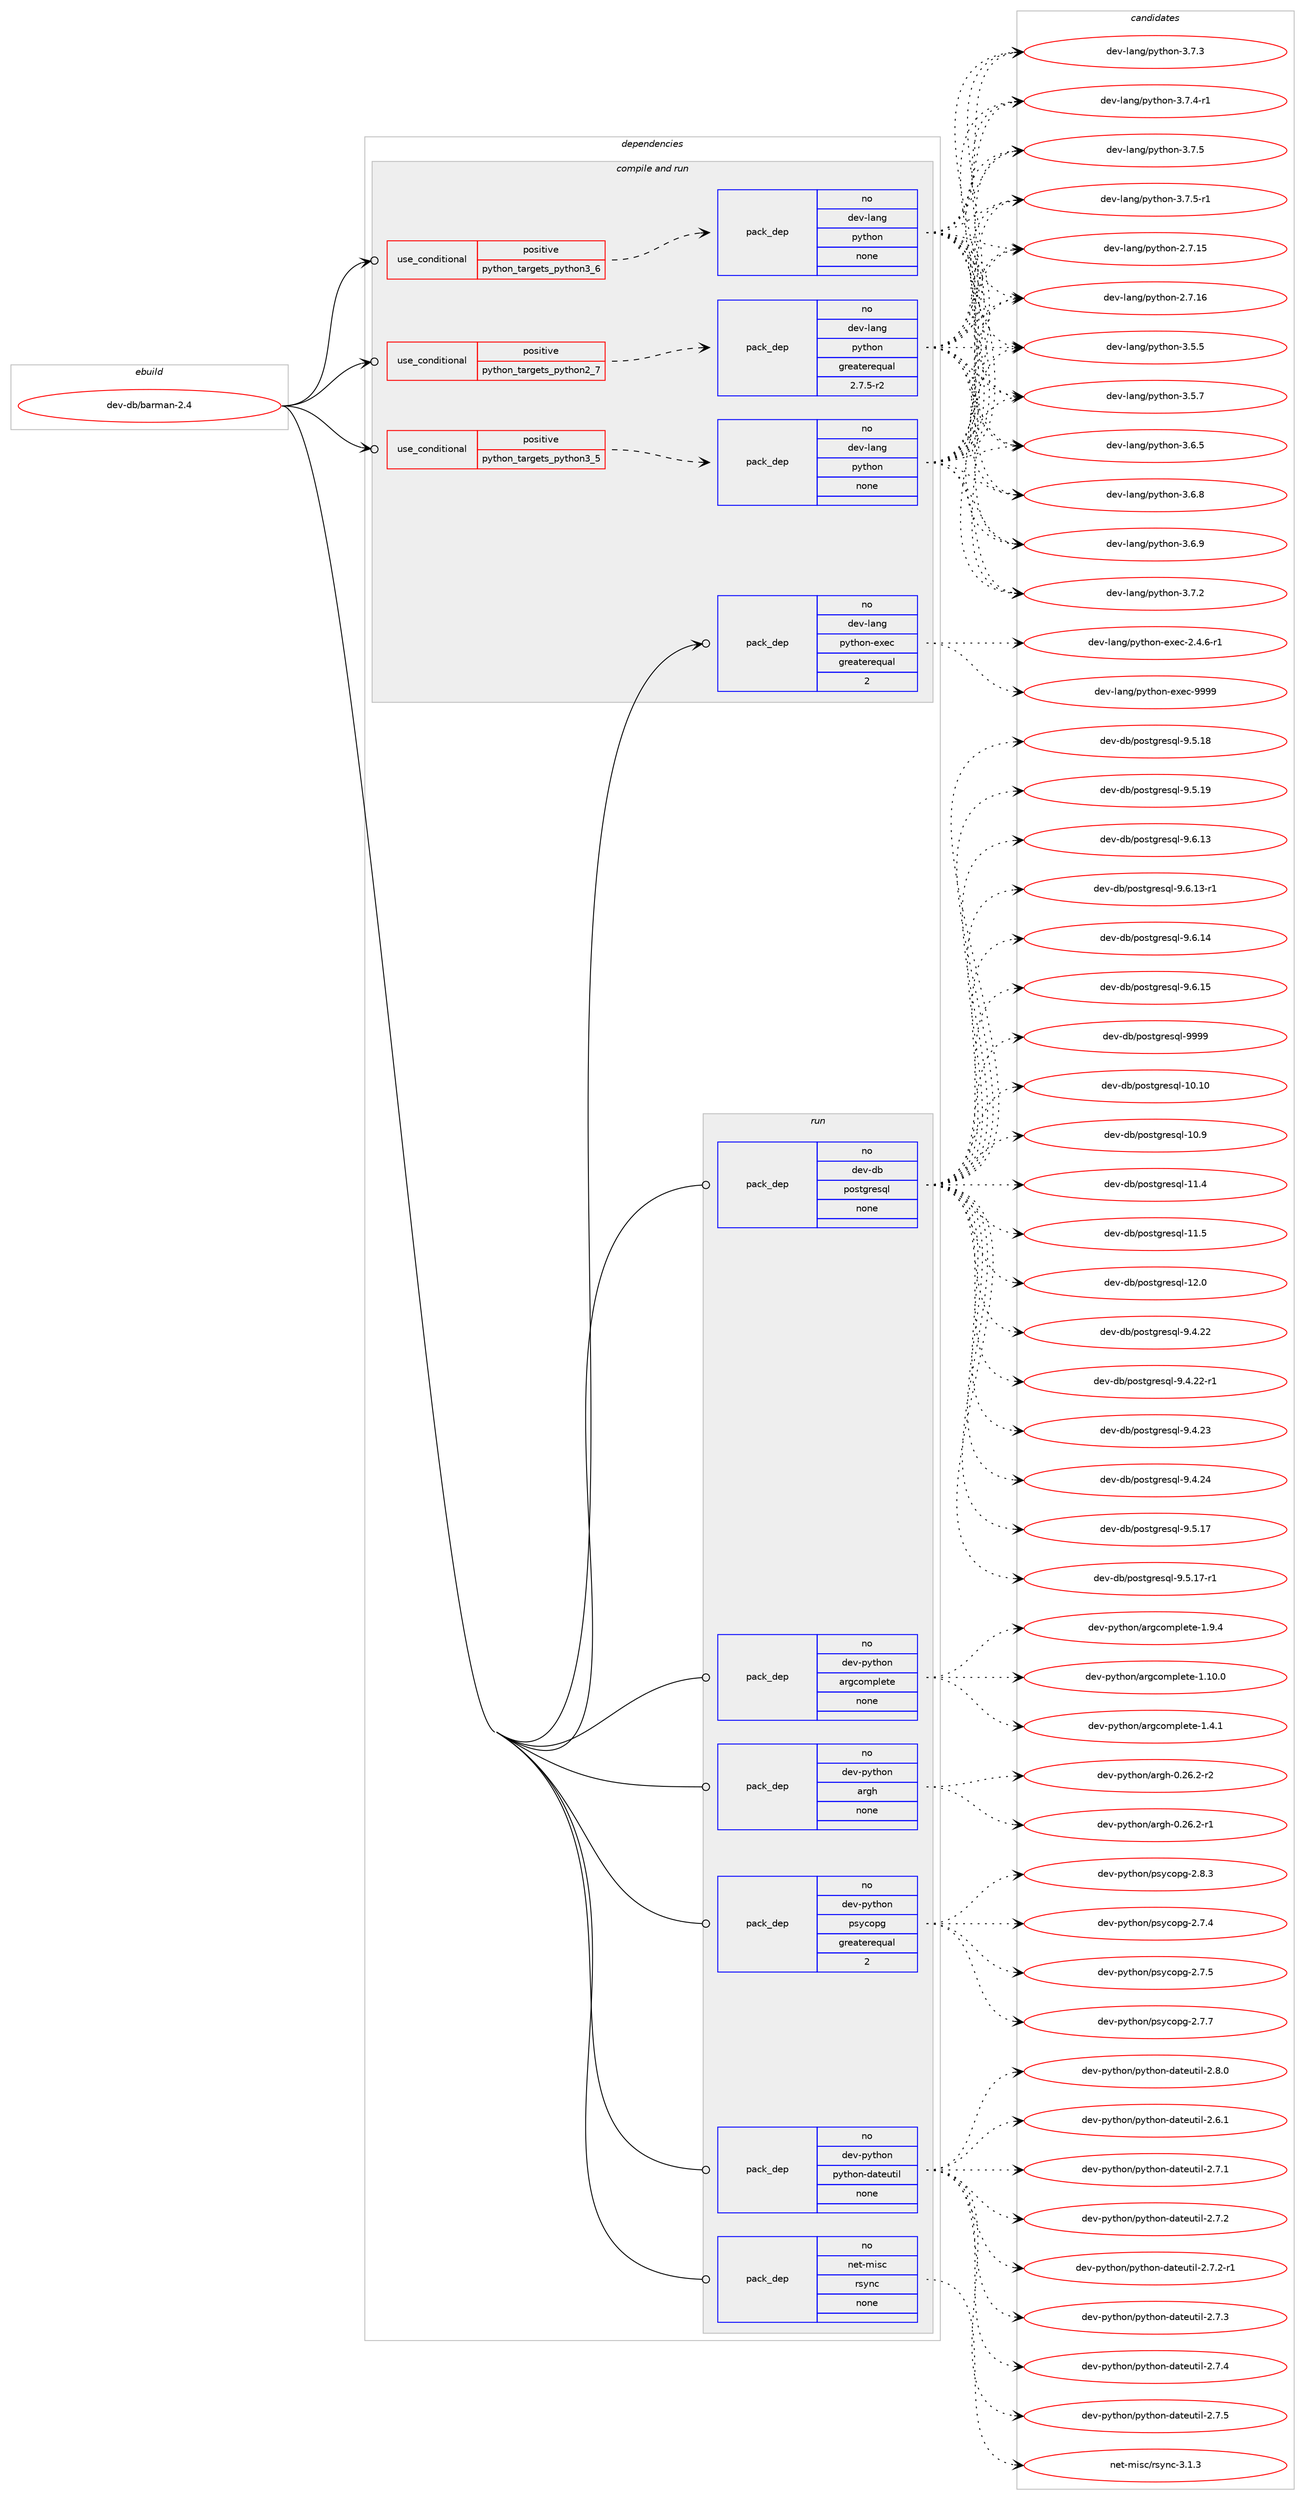 digraph prolog {

# *************
# Graph options
# *************

newrank=true;
concentrate=true;
compound=true;
graph [rankdir=LR,fontname=Helvetica,fontsize=10,ranksep=1.5];#, ranksep=2.5, nodesep=0.2];
edge  [arrowhead=vee];
node  [fontname=Helvetica,fontsize=10];

# **********
# The ebuild
# **********

subgraph cluster_leftcol {
color=gray;
rank=same;
label=<<i>ebuild</i>>;
id [label="dev-db/barman-2.4", color=red, width=4, href="../dev-db/barman-2.4.svg"];
}

# ****************
# The dependencies
# ****************

subgraph cluster_midcol {
color=gray;
label=<<i>dependencies</i>>;
subgraph cluster_compile {
fillcolor="#eeeeee";
style=filled;
label=<<i>compile</i>>;
}
subgraph cluster_compileandrun {
fillcolor="#eeeeee";
style=filled;
label=<<i>compile and run</i>>;
subgraph cond122470 {
dependency517510 [label=<<TABLE BORDER="0" CELLBORDER="1" CELLSPACING="0" CELLPADDING="4"><TR><TD ROWSPAN="3" CELLPADDING="10">use_conditional</TD></TR><TR><TD>positive</TD></TR><TR><TD>python_targets_python2_7</TD></TR></TABLE>>, shape=none, color=red];
subgraph pack385449 {
dependency517511 [label=<<TABLE BORDER="0" CELLBORDER="1" CELLSPACING="0" CELLPADDING="4" WIDTH="220"><TR><TD ROWSPAN="6" CELLPADDING="30">pack_dep</TD></TR><TR><TD WIDTH="110">no</TD></TR><TR><TD>dev-lang</TD></TR><TR><TD>python</TD></TR><TR><TD>greaterequal</TD></TR><TR><TD>2.7.5-r2</TD></TR></TABLE>>, shape=none, color=blue];
}
dependency517510:e -> dependency517511:w [weight=20,style="dashed",arrowhead="vee"];
}
id:e -> dependency517510:w [weight=20,style="solid",arrowhead="odotvee"];
subgraph cond122471 {
dependency517512 [label=<<TABLE BORDER="0" CELLBORDER="1" CELLSPACING="0" CELLPADDING="4"><TR><TD ROWSPAN="3" CELLPADDING="10">use_conditional</TD></TR><TR><TD>positive</TD></TR><TR><TD>python_targets_python3_5</TD></TR></TABLE>>, shape=none, color=red];
subgraph pack385450 {
dependency517513 [label=<<TABLE BORDER="0" CELLBORDER="1" CELLSPACING="0" CELLPADDING="4" WIDTH="220"><TR><TD ROWSPAN="6" CELLPADDING="30">pack_dep</TD></TR><TR><TD WIDTH="110">no</TD></TR><TR><TD>dev-lang</TD></TR><TR><TD>python</TD></TR><TR><TD>none</TD></TR><TR><TD></TD></TR></TABLE>>, shape=none, color=blue];
}
dependency517512:e -> dependency517513:w [weight=20,style="dashed",arrowhead="vee"];
}
id:e -> dependency517512:w [weight=20,style="solid",arrowhead="odotvee"];
subgraph cond122472 {
dependency517514 [label=<<TABLE BORDER="0" CELLBORDER="1" CELLSPACING="0" CELLPADDING="4"><TR><TD ROWSPAN="3" CELLPADDING="10">use_conditional</TD></TR><TR><TD>positive</TD></TR><TR><TD>python_targets_python3_6</TD></TR></TABLE>>, shape=none, color=red];
subgraph pack385451 {
dependency517515 [label=<<TABLE BORDER="0" CELLBORDER="1" CELLSPACING="0" CELLPADDING="4" WIDTH="220"><TR><TD ROWSPAN="6" CELLPADDING="30">pack_dep</TD></TR><TR><TD WIDTH="110">no</TD></TR><TR><TD>dev-lang</TD></TR><TR><TD>python</TD></TR><TR><TD>none</TD></TR><TR><TD></TD></TR></TABLE>>, shape=none, color=blue];
}
dependency517514:e -> dependency517515:w [weight=20,style="dashed",arrowhead="vee"];
}
id:e -> dependency517514:w [weight=20,style="solid",arrowhead="odotvee"];
subgraph pack385452 {
dependency517516 [label=<<TABLE BORDER="0" CELLBORDER="1" CELLSPACING="0" CELLPADDING="4" WIDTH="220"><TR><TD ROWSPAN="6" CELLPADDING="30">pack_dep</TD></TR><TR><TD WIDTH="110">no</TD></TR><TR><TD>dev-lang</TD></TR><TR><TD>python-exec</TD></TR><TR><TD>greaterequal</TD></TR><TR><TD>2</TD></TR></TABLE>>, shape=none, color=blue];
}
id:e -> dependency517516:w [weight=20,style="solid",arrowhead="odotvee"];
}
subgraph cluster_run {
fillcolor="#eeeeee";
style=filled;
label=<<i>run</i>>;
subgraph pack385453 {
dependency517517 [label=<<TABLE BORDER="0" CELLBORDER="1" CELLSPACING="0" CELLPADDING="4" WIDTH="220"><TR><TD ROWSPAN="6" CELLPADDING="30">pack_dep</TD></TR><TR><TD WIDTH="110">no</TD></TR><TR><TD>dev-db</TD></TR><TR><TD>postgresql</TD></TR><TR><TD>none</TD></TR><TR><TD></TD></TR></TABLE>>, shape=none, color=blue];
}
id:e -> dependency517517:w [weight=20,style="solid",arrowhead="odot"];
subgraph pack385454 {
dependency517518 [label=<<TABLE BORDER="0" CELLBORDER="1" CELLSPACING="0" CELLPADDING="4" WIDTH="220"><TR><TD ROWSPAN="6" CELLPADDING="30">pack_dep</TD></TR><TR><TD WIDTH="110">no</TD></TR><TR><TD>dev-python</TD></TR><TR><TD>argcomplete</TD></TR><TR><TD>none</TD></TR><TR><TD></TD></TR></TABLE>>, shape=none, color=blue];
}
id:e -> dependency517518:w [weight=20,style="solid",arrowhead="odot"];
subgraph pack385455 {
dependency517519 [label=<<TABLE BORDER="0" CELLBORDER="1" CELLSPACING="0" CELLPADDING="4" WIDTH="220"><TR><TD ROWSPAN="6" CELLPADDING="30">pack_dep</TD></TR><TR><TD WIDTH="110">no</TD></TR><TR><TD>dev-python</TD></TR><TR><TD>argh</TD></TR><TR><TD>none</TD></TR><TR><TD></TD></TR></TABLE>>, shape=none, color=blue];
}
id:e -> dependency517519:w [weight=20,style="solid",arrowhead="odot"];
subgraph pack385456 {
dependency517520 [label=<<TABLE BORDER="0" CELLBORDER="1" CELLSPACING="0" CELLPADDING="4" WIDTH="220"><TR><TD ROWSPAN="6" CELLPADDING="30">pack_dep</TD></TR><TR><TD WIDTH="110">no</TD></TR><TR><TD>dev-python</TD></TR><TR><TD>psycopg</TD></TR><TR><TD>greaterequal</TD></TR><TR><TD>2</TD></TR></TABLE>>, shape=none, color=blue];
}
id:e -> dependency517520:w [weight=20,style="solid",arrowhead="odot"];
subgraph pack385457 {
dependency517521 [label=<<TABLE BORDER="0" CELLBORDER="1" CELLSPACING="0" CELLPADDING="4" WIDTH="220"><TR><TD ROWSPAN="6" CELLPADDING="30">pack_dep</TD></TR><TR><TD WIDTH="110">no</TD></TR><TR><TD>dev-python</TD></TR><TR><TD>python-dateutil</TD></TR><TR><TD>none</TD></TR><TR><TD></TD></TR></TABLE>>, shape=none, color=blue];
}
id:e -> dependency517521:w [weight=20,style="solid",arrowhead="odot"];
subgraph pack385458 {
dependency517522 [label=<<TABLE BORDER="0" CELLBORDER="1" CELLSPACING="0" CELLPADDING="4" WIDTH="220"><TR><TD ROWSPAN="6" CELLPADDING="30">pack_dep</TD></TR><TR><TD WIDTH="110">no</TD></TR><TR><TD>net-misc</TD></TR><TR><TD>rsync</TD></TR><TR><TD>none</TD></TR><TR><TD></TD></TR></TABLE>>, shape=none, color=blue];
}
id:e -> dependency517522:w [weight=20,style="solid",arrowhead="odot"];
}
}

# **************
# The candidates
# **************

subgraph cluster_choices {
rank=same;
color=gray;
label=<<i>candidates</i>>;

subgraph choice385449 {
color=black;
nodesep=1;
choice10010111845108971101034711212111610411111045504655464953 [label="dev-lang/python-2.7.15", color=red, width=4,href="../dev-lang/python-2.7.15.svg"];
choice10010111845108971101034711212111610411111045504655464954 [label="dev-lang/python-2.7.16", color=red, width=4,href="../dev-lang/python-2.7.16.svg"];
choice100101118451089711010347112121116104111110455146534653 [label="dev-lang/python-3.5.5", color=red, width=4,href="../dev-lang/python-3.5.5.svg"];
choice100101118451089711010347112121116104111110455146534655 [label="dev-lang/python-3.5.7", color=red, width=4,href="../dev-lang/python-3.5.7.svg"];
choice100101118451089711010347112121116104111110455146544653 [label="dev-lang/python-3.6.5", color=red, width=4,href="../dev-lang/python-3.6.5.svg"];
choice100101118451089711010347112121116104111110455146544656 [label="dev-lang/python-3.6.8", color=red, width=4,href="../dev-lang/python-3.6.8.svg"];
choice100101118451089711010347112121116104111110455146544657 [label="dev-lang/python-3.6.9", color=red, width=4,href="../dev-lang/python-3.6.9.svg"];
choice100101118451089711010347112121116104111110455146554650 [label="dev-lang/python-3.7.2", color=red, width=4,href="../dev-lang/python-3.7.2.svg"];
choice100101118451089711010347112121116104111110455146554651 [label="dev-lang/python-3.7.3", color=red, width=4,href="../dev-lang/python-3.7.3.svg"];
choice1001011184510897110103471121211161041111104551465546524511449 [label="dev-lang/python-3.7.4-r1", color=red, width=4,href="../dev-lang/python-3.7.4-r1.svg"];
choice100101118451089711010347112121116104111110455146554653 [label="dev-lang/python-3.7.5", color=red, width=4,href="../dev-lang/python-3.7.5.svg"];
choice1001011184510897110103471121211161041111104551465546534511449 [label="dev-lang/python-3.7.5-r1", color=red, width=4,href="../dev-lang/python-3.7.5-r1.svg"];
dependency517511:e -> choice10010111845108971101034711212111610411111045504655464953:w [style=dotted,weight="100"];
dependency517511:e -> choice10010111845108971101034711212111610411111045504655464954:w [style=dotted,weight="100"];
dependency517511:e -> choice100101118451089711010347112121116104111110455146534653:w [style=dotted,weight="100"];
dependency517511:e -> choice100101118451089711010347112121116104111110455146534655:w [style=dotted,weight="100"];
dependency517511:e -> choice100101118451089711010347112121116104111110455146544653:w [style=dotted,weight="100"];
dependency517511:e -> choice100101118451089711010347112121116104111110455146544656:w [style=dotted,weight="100"];
dependency517511:e -> choice100101118451089711010347112121116104111110455146544657:w [style=dotted,weight="100"];
dependency517511:e -> choice100101118451089711010347112121116104111110455146554650:w [style=dotted,weight="100"];
dependency517511:e -> choice100101118451089711010347112121116104111110455146554651:w [style=dotted,weight="100"];
dependency517511:e -> choice1001011184510897110103471121211161041111104551465546524511449:w [style=dotted,weight="100"];
dependency517511:e -> choice100101118451089711010347112121116104111110455146554653:w [style=dotted,weight="100"];
dependency517511:e -> choice1001011184510897110103471121211161041111104551465546534511449:w [style=dotted,weight="100"];
}
subgraph choice385450 {
color=black;
nodesep=1;
choice10010111845108971101034711212111610411111045504655464953 [label="dev-lang/python-2.7.15", color=red, width=4,href="../dev-lang/python-2.7.15.svg"];
choice10010111845108971101034711212111610411111045504655464954 [label="dev-lang/python-2.7.16", color=red, width=4,href="../dev-lang/python-2.7.16.svg"];
choice100101118451089711010347112121116104111110455146534653 [label="dev-lang/python-3.5.5", color=red, width=4,href="../dev-lang/python-3.5.5.svg"];
choice100101118451089711010347112121116104111110455146534655 [label="dev-lang/python-3.5.7", color=red, width=4,href="../dev-lang/python-3.5.7.svg"];
choice100101118451089711010347112121116104111110455146544653 [label="dev-lang/python-3.6.5", color=red, width=4,href="../dev-lang/python-3.6.5.svg"];
choice100101118451089711010347112121116104111110455146544656 [label="dev-lang/python-3.6.8", color=red, width=4,href="../dev-lang/python-3.6.8.svg"];
choice100101118451089711010347112121116104111110455146544657 [label="dev-lang/python-3.6.9", color=red, width=4,href="../dev-lang/python-3.6.9.svg"];
choice100101118451089711010347112121116104111110455146554650 [label="dev-lang/python-3.7.2", color=red, width=4,href="../dev-lang/python-3.7.2.svg"];
choice100101118451089711010347112121116104111110455146554651 [label="dev-lang/python-3.7.3", color=red, width=4,href="../dev-lang/python-3.7.3.svg"];
choice1001011184510897110103471121211161041111104551465546524511449 [label="dev-lang/python-3.7.4-r1", color=red, width=4,href="../dev-lang/python-3.7.4-r1.svg"];
choice100101118451089711010347112121116104111110455146554653 [label="dev-lang/python-3.7.5", color=red, width=4,href="../dev-lang/python-3.7.5.svg"];
choice1001011184510897110103471121211161041111104551465546534511449 [label="dev-lang/python-3.7.5-r1", color=red, width=4,href="../dev-lang/python-3.7.5-r1.svg"];
dependency517513:e -> choice10010111845108971101034711212111610411111045504655464953:w [style=dotted,weight="100"];
dependency517513:e -> choice10010111845108971101034711212111610411111045504655464954:w [style=dotted,weight="100"];
dependency517513:e -> choice100101118451089711010347112121116104111110455146534653:w [style=dotted,weight="100"];
dependency517513:e -> choice100101118451089711010347112121116104111110455146534655:w [style=dotted,weight="100"];
dependency517513:e -> choice100101118451089711010347112121116104111110455146544653:w [style=dotted,weight="100"];
dependency517513:e -> choice100101118451089711010347112121116104111110455146544656:w [style=dotted,weight="100"];
dependency517513:e -> choice100101118451089711010347112121116104111110455146544657:w [style=dotted,weight="100"];
dependency517513:e -> choice100101118451089711010347112121116104111110455146554650:w [style=dotted,weight="100"];
dependency517513:e -> choice100101118451089711010347112121116104111110455146554651:w [style=dotted,weight="100"];
dependency517513:e -> choice1001011184510897110103471121211161041111104551465546524511449:w [style=dotted,weight="100"];
dependency517513:e -> choice100101118451089711010347112121116104111110455146554653:w [style=dotted,weight="100"];
dependency517513:e -> choice1001011184510897110103471121211161041111104551465546534511449:w [style=dotted,weight="100"];
}
subgraph choice385451 {
color=black;
nodesep=1;
choice10010111845108971101034711212111610411111045504655464953 [label="dev-lang/python-2.7.15", color=red, width=4,href="../dev-lang/python-2.7.15.svg"];
choice10010111845108971101034711212111610411111045504655464954 [label="dev-lang/python-2.7.16", color=red, width=4,href="../dev-lang/python-2.7.16.svg"];
choice100101118451089711010347112121116104111110455146534653 [label="dev-lang/python-3.5.5", color=red, width=4,href="../dev-lang/python-3.5.5.svg"];
choice100101118451089711010347112121116104111110455146534655 [label="dev-lang/python-3.5.7", color=red, width=4,href="../dev-lang/python-3.5.7.svg"];
choice100101118451089711010347112121116104111110455146544653 [label="dev-lang/python-3.6.5", color=red, width=4,href="../dev-lang/python-3.6.5.svg"];
choice100101118451089711010347112121116104111110455146544656 [label="dev-lang/python-3.6.8", color=red, width=4,href="../dev-lang/python-3.6.8.svg"];
choice100101118451089711010347112121116104111110455146544657 [label="dev-lang/python-3.6.9", color=red, width=4,href="../dev-lang/python-3.6.9.svg"];
choice100101118451089711010347112121116104111110455146554650 [label="dev-lang/python-3.7.2", color=red, width=4,href="../dev-lang/python-3.7.2.svg"];
choice100101118451089711010347112121116104111110455146554651 [label="dev-lang/python-3.7.3", color=red, width=4,href="../dev-lang/python-3.7.3.svg"];
choice1001011184510897110103471121211161041111104551465546524511449 [label="dev-lang/python-3.7.4-r1", color=red, width=4,href="../dev-lang/python-3.7.4-r1.svg"];
choice100101118451089711010347112121116104111110455146554653 [label="dev-lang/python-3.7.5", color=red, width=4,href="../dev-lang/python-3.7.5.svg"];
choice1001011184510897110103471121211161041111104551465546534511449 [label="dev-lang/python-3.7.5-r1", color=red, width=4,href="../dev-lang/python-3.7.5-r1.svg"];
dependency517515:e -> choice10010111845108971101034711212111610411111045504655464953:w [style=dotted,weight="100"];
dependency517515:e -> choice10010111845108971101034711212111610411111045504655464954:w [style=dotted,weight="100"];
dependency517515:e -> choice100101118451089711010347112121116104111110455146534653:w [style=dotted,weight="100"];
dependency517515:e -> choice100101118451089711010347112121116104111110455146534655:w [style=dotted,weight="100"];
dependency517515:e -> choice100101118451089711010347112121116104111110455146544653:w [style=dotted,weight="100"];
dependency517515:e -> choice100101118451089711010347112121116104111110455146544656:w [style=dotted,weight="100"];
dependency517515:e -> choice100101118451089711010347112121116104111110455146544657:w [style=dotted,weight="100"];
dependency517515:e -> choice100101118451089711010347112121116104111110455146554650:w [style=dotted,weight="100"];
dependency517515:e -> choice100101118451089711010347112121116104111110455146554651:w [style=dotted,weight="100"];
dependency517515:e -> choice1001011184510897110103471121211161041111104551465546524511449:w [style=dotted,weight="100"];
dependency517515:e -> choice100101118451089711010347112121116104111110455146554653:w [style=dotted,weight="100"];
dependency517515:e -> choice1001011184510897110103471121211161041111104551465546534511449:w [style=dotted,weight="100"];
}
subgraph choice385452 {
color=black;
nodesep=1;
choice10010111845108971101034711212111610411111045101120101994550465246544511449 [label="dev-lang/python-exec-2.4.6-r1", color=red, width=4,href="../dev-lang/python-exec-2.4.6-r1.svg"];
choice10010111845108971101034711212111610411111045101120101994557575757 [label="dev-lang/python-exec-9999", color=red, width=4,href="../dev-lang/python-exec-9999.svg"];
dependency517516:e -> choice10010111845108971101034711212111610411111045101120101994550465246544511449:w [style=dotted,weight="100"];
dependency517516:e -> choice10010111845108971101034711212111610411111045101120101994557575757:w [style=dotted,weight="100"];
}
subgraph choice385453 {
color=black;
nodesep=1;
choice100101118451009847112111115116103114101115113108454948464948 [label="dev-db/postgresql-10.10", color=red, width=4,href="../dev-db/postgresql-10.10.svg"];
choice1001011184510098471121111151161031141011151131084549484657 [label="dev-db/postgresql-10.9", color=red, width=4,href="../dev-db/postgresql-10.9.svg"];
choice1001011184510098471121111151161031141011151131084549494652 [label="dev-db/postgresql-11.4", color=red, width=4,href="../dev-db/postgresql-11.4.svg"];
choice1001011184510098471121111151161031141011151131084549494653 [label="dev-db/postgresql-11.5", color=red, width=4,href="../dev-db/postgresql-11.5.svg"];
choice1001011184510098471121111151161031141011151131084549504648 [label="dev-db/postgresql-12.0", color=red, width=4,href="../dev-db/postgresql-12.0.svg"];
choice10010111845100984711211111511610311410111511310845574652465050 [label="dev-db/postgresql-9.4.22", color=red, width=4,href="../dev-db/postgresql-9.4.22.svg"];
choice100101118451009847112111115116103114101115113108455746524650504511449 [label="dev-db/postgresql-9.4.22-r1", color=red, width=4,href="../dev-db/postgresql-9.4.22-r1.svg"];
choice10010111845100984711211111511610311410111511310845574652465051 [label="dev-db/postgresql-9.4.23", color=red, width=4,href="../dev-db/postgresql-9.4.23.svg"];
choice10010111845100984711211111511610311410111511310845574652465052 [label="dev-db/postgresql-9.4.24", color=red, width=4,href="../dev-db/postgresql-9.4.24.svg"];
choice10010111845100984711211111511610311410111511310845574653464955 [label="dev-db/postgresql-9.5.17", color=red, width=4,href="../dev-db/postgresql-9.5.17.svg"];
choice100101118451009847112111115116103114101115113108455746534649554511449 [label="dev-db/postgresql-9.5.17-r1", color=red, width=4,href="../dev-db/postgresql-9.5.17-r1.svg"];
choice10010111845100984711211111511610311410111511310845574653464956 [label="dev-db/postgresql-9.5.18", color=red, width=4,href="../dev-db/postgresql-9.5.18.svg"];
choice10010111845100984711211111511610311410111511310845574653464957 [label="dev-db/postgresql-9.5.19", color=red, width=4,href="../dev-db/postgresql-9.5.19.svg"];
choice10010111845100984711211111511610311410111511310845574654464951 [label="dev-db/postgresql-9.6.13", color=red, width=4,href="../dev-db/postgresql-9.6.13.svg"];
choice100101118451009847112111115116103114101115113108455746544649514511449 [label="dev-db/postgresql-9.6.13-r1", color=red, width=4,href="../dev-db/postgresql-9.6.13-r1.svg"];
choice10010111845100984711211111511610311410111511310845574654464952 [label="dev-db/postgresql-9.6.14", color=red, width=4,href="../dev-db/postgresql-9.6.14.svg"];
choice10010111845100984711211111511610311410111511310845574654464953 [label="dev-db/postgresql-9.6.15", color=red, width=4,href="../dev-db/postgresql-9.6.15.svg"];
choice1001011184510098471121111151161031141011151131084557575757 [label="dev-db/postgresql-9999", color=red, width=4,href="../dev-db/postgresql-9999.svg"];
dependency517517:e -> choice100101118451009847112111115116103114101115113108454948464948:w [style=dotted,weight="100"];
dependency517517:e -> choice1001011184510098471121111151161031141011151131084549484657:w [style=dotted,weight="100"];
dependency517517:e -> choice1001011184510098471121111151161031141011151131084549494652:w [style=dotted,weight="100"];
dependency517517:e -> choice1001011184510098471121111151161031141011151131084549494653:w [style=dotted,weight="100"];
dependency517517:e -> choice1001011184510098471121111151161031141011151131084549504648:w [style=dotted,weight="100"];
dependency517517:e -> choice10010111845100984711211111511610311410111511310845574652465050:w [style=dotted,weight="100"];
dependency517517:e -> choice100101118451009847112111115116103114101115113108455746524650504511449:w [style=dotted,weight="100"];
dependency517517:e -> choice10010111845100984711211111511610311410111511310845574652465051:w [style=dotted,weight="100"];
dependency517517:e -> choice10010111845100984711211111511610311410111511310845574652465052:w [style=dotted,weight="100"];
dependency517517:e -> choice10010111845100984711211111511610311410111511310845574653464955:w [style=dotted,weight="100"];
dependency517517:e -> choice100101118451009847112111115116103114101115113108455746534649554511449:w [style=dotted,weight="100"];
dependency517517:e -> choice10010111845100984711211111511610311410111511310845574653464956:w [style=dotted,weight="100"];
dependency517517:e -> choice10010111845100984711211111511610311410111511310845574653464957:w [style=dotted,weight="100"];
dependency517517:e -> choice10010111845100984711211111511610311410111511310845574654464951:w [style=dotted,weight="100"];
dependency517517:e -> choice100101118451009847112111115116103114101115113108455746544649514511449:w [style=dotted,weight="100"];
dependency517517:e -> choice10010111845100984711211111511610311410111511310845574654464952:w [style=dotted,weight="100"];
dependency517517:e -> choice10010111845100984711211111511610311410111511310845574654464953:w [style=dotted,weight="100"];
dependency517517:e -> choice1001011184510098471121111151161031141011151131084557575757:w [style=dotted,weight="100"];
}
subgraph choice385454 {
color=black;
nodesep=1;
choice1001011184511212111610411111047971141039911110911210810111610145494649484648 [label="dev-python/argcomplete-1.10.0", color=red, width=4,href="../dev-python/argcomplete-1.10.0.svg"];
choice10010111845112121116104111110479711410399111109112108101116101454946524649 [label="dev-python/argcomplete-1.4.1", color=red, width=4,href="../dev-python/argcomplete-1.4.1.svg"];
choice10010111845112121116104111110479711410399111109112108101116101454946574652 [label="dev-python/argcomplete-1.9.4", color=red, width=4,href="../dev-python/argcomplete-1.9.4.svg"];
dependency517518:e -> choice1001011184511212111610411111047971141039911110911210810111610145494649484648:w [style=dotted,weight="100"];
dependency517518:e -> choice10010111845112121116104111110479711410399111109112108101116101454946524649:w [style=dotted,weight="100"];
dependency517518:e -> choice10010111845112121116104111110479711410399111109112108101116101454946574652:w [style=dotted,weight="100"];
}
subgraph choice385455 {
color=black;
nodesep=1;
choice100101118451121211161041111104797114103104454846505446504511449 [label="dev-python/argh-0.26.2-r1", color=red, width=4,href="../dev-python/argh-0.26.2-r1.svg"];
choice100101118451121211161041111104797114103104454846505446504511450 [label="dev-python/argh-0.26.2-r2", color=red, width=4,href="../dev-python/argh-0.26.2-r2.svg"];
dependency517519:e -> choice100101118451121211161041111104797114103104454846505446504511449:w [style=dotted,weight="100"];
dependency517519:e -> choice100101118451121211161041111104797114103104454846505446504511450:w [style=dotted,weight="100"];
}
subgraph choice385456 {
color=black;
nodesep=1;
choice100101118451121211161041111104711211512199111112103455046554652 [label="dev-python/psycopg-2.7.4", color=red, width=4,href="../dev-python/psycopg-2.7.4.svg"];
choice100101118451121211161041111104711211512199111112103455046554653 [label="dev-python/psycopg-2.7.5", color=red, width=4,href="../dev-python/psycopg-2.7.5.svg"];
choice100101118451121211161041111104711211512199111112103455046554655 [label="dev-python/psycopg-2.7.7", color=red, width=4,href="../dev-python/psycopg-2.7.7.svg"];
choice100101118451121211161041111104711211512199111112103455046564651 [label="dev-python/psycopg-2.8.3", color=red, width=4,href="../dev-python/psycopg-2.8.3.svg"];
dependency517520:e -> choice100101118451121211161041111104711211512199111112103455046554652:w [style=dotted,weight="100"];
dependency517520:e -> choice100101118451121211161041111104711211512199111112103455046554653:w [style=dotted,weight="100"];
dependency517520:e -> choice100101118451121211161041111104711211512199111112103455046554655:w [style=dotted,weight="100"];
dependency517520:e -> choice100101118451121211161041111104711211512199111112103455046564651:w [style=dotted,weight="100"];
}
subgraph choice385457 {
color=black;
nodesep=1;
choice10010111845112121116104111110471121211161041111104510097116101117116105108455046544649 [label="dev-python/python-dateutil-2.6.1", color=red, width=4,href="../dev-python/python-dateutil-2.6.1.svg"];
choice10010111845112121116104111110471121211161041111104510097116101117116105108455046554649 [label="dev-python/python-dateutil-2.7.1", color=red, width=4,href="../dev-python/python-dateutil-2.7.1.svg"];
choice10010111845112121116104111110471121211161041111104510097116101117116105108455046554650 [label="dev-python/python-dateutil-2.7.2", color=red, width=4,href="../dev-python/python-dateutil-2.7.2.svg"];
choice100101118451121211161041111104711212111610411111045100971161011171161051084550465546504511449 [label="dev-python/python-dateutil-2.7.2-r1", color=red, width=4,href="../dev-python/python-dateutil-2.7.2-r1.svg"];
choice10010111845112121116104111110471121211161041111104510097116101117116105108455046554651 [label="dev-python/python-dateutil-2.7.3", color=red, width=4,href="../dev-python/python-dateutil-2.7.3.svg"];
choice10010111845112121116104111110471121211161041111104510097116101117116105108455046554652 [label="dev-python/python-dateutil-2.7.4", color=red, width=4,href="../dev-python/python-dateutil-2.7.4.svg"];
choice10010111845112121116104111110471121211161041111104510097116101117116105108455046554653 [label="dev-python/python-dateutil-2.7.5", color=red, width=4,href="../dev-python/python-dateutil-2.7.5.svg"];
choice10010111845112121116104111110471121211161041111104510097116101117116105108455046564648 [label="dev-python/python-dateutil-2.8.0", color=red, width=4,href="../dev-python/python-dateutil-2.8.0.svg"];
dependency517521:e -> choice10010111845112121116104111110471121211161041111104510097116101117116105108455046544649:w [style=dotted,weight="100"];
dependency517521:e -> choice10010111845112121116104111110471121211161041111104510097116101117116105108455046554649:w [style=dotted,weight="100"];
dependency517521:e -> choice10010111845112121116104111110471121211161041111104510097116101117116105108455046554650:w [style=dotted,weight="100"];
dependency517521:e -> choice100101118451121211161041111104711212111610411111045100971161011171161051084550465546504511449:w [style=dotted,weight="100"];
dependency517521:e -> choice10010111845112121116104111110471121211161041111104510097116101117116105108455046554651:w [style=dotted,weight="100"];
dependency517521:e -> choice10010111845112121116104111110471121211161041111104510097116101117116105108455046554652:w [style=dotted,weight="100"];
dependency517521:e -> choice10010111845112121116104111110471121211161041111104510097116101117116105108455046554653:w [style=dotted,weight="100"];
dependency517521:e -> choice10010111845112121116104111110471121211161041111104510097116101117116105108455046564648:w [style=dotted,weight="100"];
}
subgraph choice385458 {
color=black;
nodesep=1;
choice11010111645109105115994711411512111099455146494651 [label="net-misc/rsync-3.1.3", color=red, width=4,href="../net-misc/rsync-3.1.3.svg"];
dependency517522:e -> choice11010111645109105115994711411512111099455146494651:w [style=dotted,weight="100"];
}
}

}
